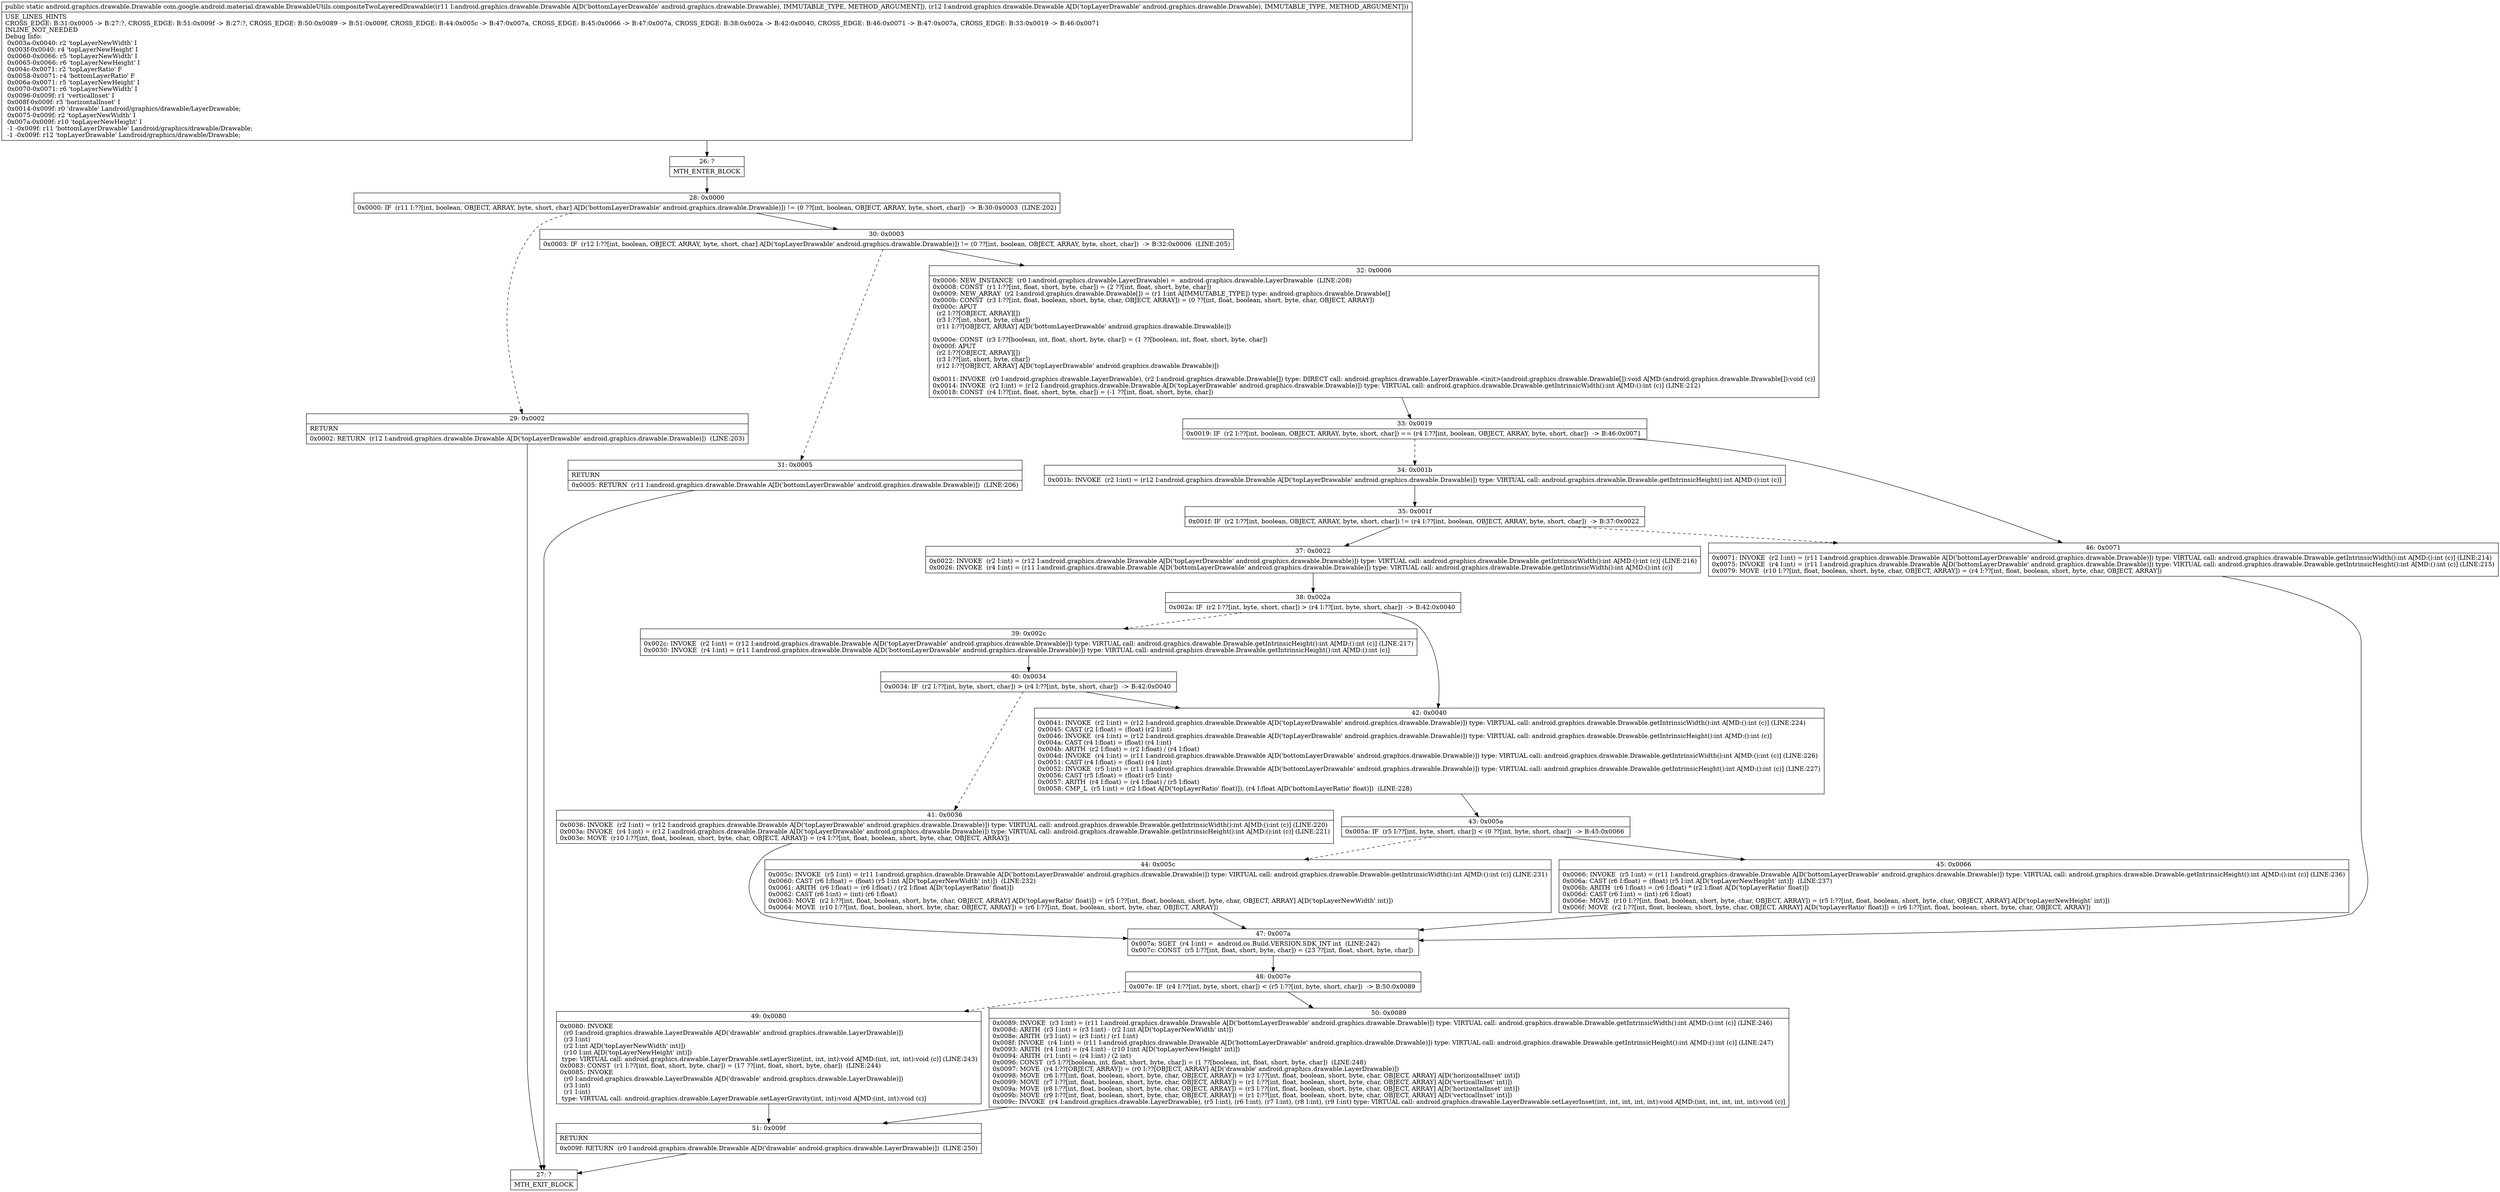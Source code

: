 digraph "CFG forcom.google.android.material.drawable.DrawableUtils.compositeTwoLayeredDrawable(Landroid\/graphics\/drawable\/Drawable;Landroid\/graphics\/drawable\/Drawable;)Landroid\/graphics\/drawable\/Drawable;" {
Node_26 [shape=record,label="{26\:\ ?|MTH_ENTER_BLOCK\l}"];
Node_28 [shape=record,label="{28\:\ 0x0000|0x0000: IF  (r11 I:??[int, boolean, OBJECT, ARRAY, byte, short, char] A[D('bottomLayerDrawable' android.graphics.drawable.Drawable)]) != (0 ??[int, boolean, OBJECT, ARRAY, byte, short, char])  \-\> B:30:0x0003  (LINE:202)\l}"];
Node_29 [shape=record,label="{29\:\ 0x0002|RETURN\l|0x0002: RETURN  (r12 I:android.graphics.drawable.Drawable A[D('topLayerDrawable' android.graphics.drawable.Drawable)])  (LINE:203)\l}"];
Node_27 [shape=record,label="{27\:\ ?|MTH_EXIT_BLOCK\l}"];
Node_30 [shape=record,label="{30\:\ 0x0003|0x0003: IF  (r12 I:??[int, boolean, OBJECT, ARRAY, byte, short, char] A[D('topLayerDrawable' android.graphics.drawable.Drawable)]) != (0 ??[int, boolean, OBJECT, ARRAY, byte, short, char])  \-\> B:32:0x0006  (LINE:205)\l}"];
Node_31 [shape=record,label="{31\:\ 0x0005|RETURN\l|0x0005: RETURN  (r11 I:android.graphics.drawable.Drawable A[D('bottomLayerDrawable' android.graphics.drawable.Drawable)])  (LINE:206)\l}"];
Node_32 [shape=record,label="{32\:\ 0x0006|0x0006: NEW_INSTANCE  (r0 I:android.graphics.drawable.LayerDrawable) =  android.graphics.drawable.LayerDrawable  (LINE:208)\l0x0008: CONST  (r1 I:??[int, float, short, byte, char]) = (2 ??[int, float, short, byte, char]) \l0x0009: NEW_ARRAY  (r2 I:android.graphics.drawable.Drawable[]) = (r1 I:int A[IMMUTABLE_TYPE]) type: android.graphics.drawable.Drawable[] \l0x000b: CONST  (r3 I:??[int, float, boolean, short, byte, char, OBJECT, ARRAY]) = (0 ??[int, float, boolean, short, byte, char, OBJECT, ARRAY]) \l0x000c: APUT  \l  (r2 I:??[OBJECT, ARRAY][])\l  (r3 I:??[int, short, byte, char])\l  (r11 I:??[OBJECT, ARRAY] A[D('bottomLayerDrawable' android.graphics.drawable.Drawable)])\l \l0x000e: CONST  (r3 I:??[boolean, int, float, short, byte, char]) = (1 ??[boolean, int, float, short, byte, char]) \l0x000f: APUT  \l  (r2 I:??[OBJECT, ARRAY][])\l  (r3 I:??[int, short, byte, char])\l  (r12 I:??[OBJECT, ARRAY] A[D('topLayerDrawable' android.graphics.drawable.Drawable)])\l \l0x0011: INVOKE  (r0 I:android.graphics.drawable.LayerDrawable), (r2 I:android.graphics.drawable.Drawable[]) type: DIRECT call: android.graphics.drawable.LayerDrawable.\<init\>(android.graphics.drawable.Drawable[]):void A[MD:(android.graphics.drawable.Drawable[]):void (c)]\l0x0014: INVOKE  (r2 I:int) = (r12 I:android.graphics.drawable.Drawable A[D('topLayerDrawable' android.graphics.drawable.Drawable)]) type: VIRTUAL call: android.graphics.drawable.Drawable.getIntrinsicWidth():int A[MD:():int (c)] (LINE:212)\l0x0018: CONST  (r4 I:??[int, float, short, byte, char]) = (\-1 ??[int, float, short, byte, char]) \l}"];
Node_33 [shape=record,label="{33\:\ 0x0019|0x0019: IF  (r2 I:??[int, boolean, OBJECT, ARRAY, byte, short, char]) == (r4 I:??[int, boolean, OBJECT, ARRAY, byte, short, char])  \-\> B:46:0x0071 \l}"];
Node_34 [shape=record,label="{34\:\ 0x001b|0x001b: INVOKE  (r2 I:int) = (r12 I:android.graphics.drawable.Drawable A[D('topLayerDrawable' android.graphics.drawable.Drawable)]) type: VIRTUAL call: android.graphics.drawable.Drawable.getIntrinsicHeight():int A[MD:():int (c)]\l}"];
Node_35 [shape=record,label="{35\:\ 0x001f|0x001f: IF  (r2 I:??[int, boolean, OBJECT, ARRAY, byte, short, char]) != (r4 I:??[int, boolean, OBJECT, ARRAY, byte, short, char])  \-\> B:37:0x0022 \l}"];
Node_37 [shape=record,label="{37\:\ 0x0022|0x0022: INVOKE  (r2 I:int) = (r12 I:android.graphics.drawable.Drawable A[D('topLayerDrawable' android.graphics.drawable.Drawable)]) type: VIRTUAL call: android.graphics.drawable.Drawable.getIntrinsicWidth():int A[MD:():int (c)] (LINE:216)\l0x0026: INVOKE  (r4 I:int) = (r11 I:android.graphics.drawable.Drawable A[D('bottomLayerDrawable' android.graphics.drawable.Drawable)]) type: VIRTUAL call: android.graphics.drawable.Drawable.getIntrinsicWidth():int A[MD:():int (c)]\l}"];
Node_38 [shape=record,label="{38\:\ 0x002a|0x002a: IF  (r2 I:??[int, byte, short, char]) \> (r4 I:??[int, byte, short, char])  \-\> B:42:0x0040 \l}"];
Node_39 [shape=record,label="{39\:\ 0x002c|0x002c: INVOKE  (r2 I:int) = (r12 I:android.graphics.drawable.Drawable A[D('topLayerDrawable' android.graphics.drawable.Drawable)]) type: VIRTUAL call: android.graphics.drawable.Drawable.getIntrinsicHeight():int A[MD:():int (c)] (LINE:217)\l0x0030: INVOKE  (r4 I:int) = (r11 I:android.graphics.drawable.Drawable A[D('bottomLayerDrawable' android.graphics.drawable.Drawable)]) type: VIRTUAL call: android.graphics.drawable.Drawable.getIntrinsicHeight():int A[MD:():int (c)]\l}"];
Node_40 [shape=record,label="{40\:\ 0x0034|0x0034: IF  (r2 I:??[int, byte, short, char]) \> (r4 I:??[int, byte, short, char])  \-\> B:42:0x0040 \l}"];
Node_41 [shape=record,label="{41\:\ 0x0036|0x0036: INVOKE  (r2 I:int) = (r12 I:android.graphics.drawable.Drawable A[D('topLayerDrawable' android.graphics.drawable.Drawable)]) type: VIRTUAL call: android.graphics.drawable.Drawable.getIntrinsicWidth():int A[MD:():int (c)] (LINE:220)\l0x003a: INVOKE  (r4 I:int) = (r12 I:android.graphics.drawable.Drawable A[D('topLayerDrawable' android.graphics.drawable.Drawable)]) type: VIRTUAL call: android.graphics.drawable.Drawable.getIntrinsicHeight():int A[MD:():int (c)] (LINE:221)\l0x003e: MOVE  (r10 I:??[int, float, boolean, short, byte, char, OBJECT, ARRAY]) = (r4 I:??[int, float, boolean, short, byte, char, OBJECT, ARRAY]) \l}"];
Node_47 [shape=record,label="{47\:\ 0x007a|0x007a: SGET  (r4 I:int) =  android.os.Build.VERSION.SDK_INT int  (LINE:242)\l0x007c: CONST  (r5 I:??[int, float, short, byte, char]) = (23 ??[int, float, short, byte, char]) \l}"];
Node_48 [shape=record,label="{48\:\ 0x007e|0x007e: IF  (r4 I:??[int, byte, short, char]) \< (r5 I:??[int, byte, short, char])  \-\> B:50:0x0089 \l}"];
Node_49 [shape=record,label="{49\:\ 0x0080|0x0080: INVOKE  \l  (r0 I:android.graphics.drawable.LayerDrawable A[D('drawable' android.graphics.drawable.LayerDrawable)])\l  (r3 I:int)\l  (r2 I:int A[D('topLayerNewWidth' int)])\l  (r10 I:int A[D('topLayerNewHeight' int)])\l type: VIRTUAL call: android.graphics.drawable.LayerDrawable.setLayerSize(int, int, int):void A[MD:(int, int, int):void (c)] (LINE:243)\l0x0083: CONST  (r1 I:??[int, float, short, byte, char]) = (17 ??[int, float, short, byte, char])  (LINE:244)\l0x0085: INVOKE  \l  (r0 I:android.graphics.drawable.LayerDrawable A[D('drawable' android.graphics.drawable.LayerDrawable)])\l  (r3 I:int)\l  (r1 I:int)\l type: VIRTUAL call: android.graphics.drawable.LayerDrawable.setLayerGravity(int, int):void A[MD:(int, int):void (c)]\l}"];
Node_51 [shape=record,label="{51\:\ 0x009f|RETURN\l|0x009f: RETURN  (r0 I:android.graphics.drawable.Drawable A[D('drawable' android.graphics.drawable.LayerDrawable)])  (LINE:250)\l}"];
Node_50 [shape=record,label="{50\:\ 0x0089|0x0089: INVOKE  (r3 I:int) = (r11 I:android.graphics.drawable.Drawable A[D('bottomLayerDrawable' android.graphics.drawable.Drawable)]) type: VIRTUAL call: android.graphics.drawable.Drawable.getIntrinsicWidth():int A[MD:():int (c)] (LINE:246)\l0x008d: ARITH  (r3 I:int) = (r3 I:int) \- (r2 I:int A[D('topLayerNewWidth' int)]) \l0x008e: ARITH  (r3 I:int) = (r3 I:int) \/ (r1 I:int) \l0x008f: INVOKE  (r4 I:int) = (r11 I:android.graphics.drawable.Drawable A[D('bottomLayerDrawable' android.graphics.drawable.Drawable)]) type: VIRTUAL call: android.graphics.drawable.Drawable.getIntrinsicHeight():int A[MD:():int (c)] (LINE:247)\l0x0093: ARITH  (r4 I:int) = (r4 I:int) \- (r10 I:int A[D('topLayerNewHeight' int)]) \l0x0094: ARITH  (r1 I:int) = (r4 I:int) \/ (2 int) \l0x0096: CONST  (r5 I:??[boolean, int, float, short, byte, char]) = (1 ??[boolean, int, float, short, byte, char])  (LINE:248)\l0x0097: MOVE  (r4 I:??[OBJECT, ARRAY]) = (r0 I:??[OBJECT, ARRAY] A[D('drawable' android.graphics.drawable.LayerDrawable)]) \l0x0098: MOVE  (r6 I:??[int, float, boolean, short, byte, char, OBJECT, ARRAY]) = (r3 I:??[int, float, boolean, short, byte, char, OBJECT, ARRAY] A[D('horizontalInset' int)]) \l0x0099: MOVE  (r7 I:??[int, float, boolean, short, byte, char, OBJECT, ARRAY]) = (r1 I:??[int, float, boolean, short, byte, char, OBJECT, ARRAY] A[D('verticalInset' int)]) \l0x009a: MOVE  (r8 I:??[int, float, boolean, short, byte, char, OBJECT, ARRAY]) = (r3 I:??[int, float, boolean, short, byte, char, OBJECT, ARRAY] A[D('horizontalInset' int)]) \l0x009b: MOVE  (r9 I:??[int, float, boolean, short, byte, char, OBJECT, ARRAY]) = (r1 I:??[int, float, boolean, short, byte, char, OBJECT, ARRAY] A[D('verticalInset' int)]) \l0x009c: INVOKE  (r4 I:android.graphics.drawable.LayerDrawable), (r5 I:int), (r6 I:int), (r7 I:int), (r8 I:int), (r9 I:int) type: VIRTUAL call: android.graphics.drawable.LayerDrawable.setLayerInset(int, int, int, int, int):void A[MD:(int, int, int, int, int):void (c)]\l}"];
Node_42 [shape=record,label="{42\:\ 0x0040|0x0041: INVOKE  (r2 I:int) = (r12 I:android.graphics.drawable.Drawable A[D('topLayerDrawable' android.graphics.drawable.Drawable)]) type: VIRTUAL call: android.graphics.drawable.Drawable.getIntrinsicWidth():int A[MD:():int (c)] (LINE:224)\l0x0045: CAST (r2 I:float) = (float) (r2 I:int) \l0x0046: INVOKE  (r4 I:int) = (r12 I:android.graphics.drawable.Drawable A[D('topLayerDrawable' android.graphics.drawable.Drawable)]) type: VIRTUAL call: android.graphics.drawable.Drawable.getIntrinsicHeight():int A[MD:():int (c)]\l0x004a: CAST (r4 I:float) = (float) (r4 I:int) \l0x004b: ARITH  (r2 I:float) = (r2 I:float) \/ (r4 I:float) \l0x004d: INVOKE  (r4 I:int) = (r11 I:android.graphics.drawable.Drawable A[D('bottomLayerDrawable' android.graphics.drawable.Drawable)]) type: VIRTUAL call: android.graphics.drawable.Drawable.getIntrinsicWidth():int A[MD:():int (c)] (LINE:226)\l0x0051: CAST (r4 I:float) = (float) (r4 I:int) \l0x0052: INVOKE  (r5 I:int) = (r11 I:android.graphics.drawable.Drawable A[D('bottomLayerDrawable' android.graphics.drawable.Drawable)]) type: VIRTUAL call: android.graphics.drawable.Drawable.getIntrinsicHeight():int A[MD:():int (c)] (LINE:227)\l0x0056: CAST (r5 I:float) = (float) (r5 I:int) \l0x0057: ARITH  (r4 I:float) = (r4 I:float) \/ (r5 I:float) \l0x0058: CMP_L  (r5 I:int) = (r2 I:float A[D('topLayerRatio' float)]), (r4 I:float A[D('bottomLayerRatio' float)])  (LINE:228)\l}"];
Node_43 [shape=record,label="{43\:\ 0x005a|0x005a: IF  (r5 I:??[int, byte, short, char]) \< (0 ??[int, byte, short, char])  \-\> B:45:0x0066 \l}"];
Node_44 [shape=record,label="{44\:\ 0x005c|0x005c: INVOKE  (r5 I:int) = (r11 I:android.graphics.drawable.Drawable A[D('bottomLayerDrawable' android.graphics.drawable.Drawable)]) type: VIRTUAL call: android.graphics.drawable.Drawable.getIntrinsicWidth():int A[MD:():int (c)] (LINE:231)\l0x0060: CAST (r6 I:float) = (float) (r5 I:int A[D('topLayerNewWidth' int)])  (LINE:232)\l0x0061: ARITH  (r6 I:float) = (r6 I:float) \/ (r2 I:float A[D('topLayerRatio' float)]) \l0x0062: CAST (r6 I:int) = (int) (r6 I:float) \l0x0063: MOVE  (r2 I:??[int, float, boolean, short, byte, char, OBJECT, ARRAY] A[D('topLayerRatio' float)]) = (r5 I:??[int, float, boolean, short, byte, char, OBJECT, ARRAY] A[D('topLayerNewWidth' int)]) \l0x0064: MOVE  (r10 I:??[int, float, boolean, short, byte, char, OBJECT, ARRAY]) = (r6 I:??[int, float, boolean, short, byte, char, OBJECT, ARRAY]) \l}"];
Node_45 [shape=record,label="{45\:\ 0x0066|0x0066: INVOKE  (r5 I:int) = (r11 I:android.graphics.drawable.Drawable A[D('bottomLayerDrawable' android.graphics.drawable.Drawable)]) type: VIRTUAL call: android.graphics.drawable.Drawable.getIntrinsicHeight():int A[MD:():int (c)] (LINE:236)\l0x006a: CAST (r6 I:float) = (float) (r5 I:int A[D('topLayerNewHeight' int)])  (LINE:237)\l0x006b: ARITH  (r6 I:float) = (r6 I:float) * (r2 I:float A[D('topLayerRatio' float)]) \l0x006d: CAST (r6 I:int) = (int) (r6 I:float) \l0x006e: MOVE  (r10 I:??[int, float, boolean, short, byte, char, OBJECT, ARRAY]) = (r5 I:??[int, float, boolean, short, byte, char, OBJECT, ARRAY] A[D('topLayerNewHeight' int)]) \l0x006f: MOVE  (r2 I:??[int, float, boolean, short, byte, char, OBJECT, ARRAY] A[D('topLayerRatio' float)]) = (r6 I:??[int, float, boolean, short, byte, char, OBJECT, ARRAY]) \l}"];
Node_46 [shape=record,label="{46\:\ 0x0071|0x0071: INVOKE  (r2 I:int) = (r11 I:android.graphics.drawable.Drawable A[D('bottomLayerDrawable' android.graphics.drawable.Drawable)]) type: VIRTUAL call: android.graphics.drawable.Drawable.getIntrinsicWidth():int A[MD:():int (c)] (LINE:214)\l0x0075: INVOKE  (r4 I:int) = (r11 I:android.graphics.drawable.Drawable A[D('bottomLayerDrawable' android.graphics.drawable.Drawable)]) type: VIRTUAL call: android.graphics.drawable.Drawable.getIntrinsicHeight():int A[MD:():int (c)] (LINE:215)\l0x0079: MOVE  (r10 I:??[int, float, boolean, short, byte, char, OBJECT, ARRAY]) = (r4 I:??[int, float, boolean, short, byte, char, OBJECT, ARRAY]) \l}"];
MethodNode[shape=record,label="{public static android.graphics.drawable.Drawable com.google.android.material.drawable.DrawableUtils.compositeTwoLayeredDrawable((r11 I:android.graphics.drawable.Drawable A[D('bottomLayerDrawable' android.graphics.drawable.Drawable), IMMUTABLE_TYPE, METHOD_ARGUMENT]), (r12 I:android.graphics.drawable.Drawable A[D('topLayerDrawable' android.graphics.drawable.Drawable), IMMUTABLE_TYPE, METHOD_ARGUMENT]))  | USE_LINES_HINTS\lCROSS_EDGE: B:31:0x0005 \-\> B:27:?, CROSS_EDGE: B:51:0x009f \-\> B:27:?, CROSS_EDGE: B:50:0x0089 \-\> B:51:0x009f, CROSS_EDGE: B:44:0x005c \-\> B:47:0x007a, CROSS_EDGE: B:45:0x0066 \-\> B:47:0x007a, CROSS_EDGE: B:38:0x002a \-\> B:42:0x0040, CROSS_EDGE: B:46:0x0071 \-\> B:47:0x007a, CROSS_EDGE: B:33:0x0019 \-\> B:46:0x0071\lINLINE_NOT_NEEDED\lDebug Info:\l  0x003a\-0x0040: r2 'topLayerNewWidth' I\l  0x003f\-0x0040: r4 'topLayerNewHeight' I\l  0x0060\-0x0066: r5 'topLayerNewWidth' I\l  0x0065\-0x0066: r6 'topLayerNewHeight' I\l  0x004c\-0x0071: r2 'topLayerRatio' F\l  0x0058\-0x0071: r4 'bottomLayerRatio' F\l  0x006a\-0x0071: r5 'topLayerNewHeight' I\l  0x0070\-0x0071: r6 'topLayerNewWidth' I\l  0x0096\-0x009f: r1 'verticalInset' I\l  0x008f\-0x009f: r3 'horizontalInset' I\l  0x0014\-0x009f: r0 'drawable' Landroid\/graphics\/drawable\/LayerDrawable;\l  0x0075\-0x009f: r2 'topLayerNewWidth' I\l  0x007a\-0x009f: r10 'topLayerNewHeight' I\l  \-1 \-0x009f: r11 'bottomLayerDrawable' Landroid\/graphics\/drawable\/Drawable;\l  \-1 \-0x009f: r12 'topLayerDrawable' Landroid\/graphics\/drawable\/Drawable;\l}"];
MethodNode -> Node_26;Node_26 -> Node_28;
Node_28 -> Node_29[style=dashed];
Node_28 -> Node_30;
Node_29 -> Node_27;
Node_30 -> Node_31[style=dashed];
Node_30 -> Node_32;
Node_31 -> Node_27;
Node_32 -> Node_33;
Node_33 -> Node_34[style=dashed];
Node_33 -> Node_46;
Node_34 -> Node_35;
Node_35 -> Node_37;
Node_35 -> Node_46[style=dashed];
Node_37 -> Node_38;
Node_38 -> Node_39[style=dashed];
Node_38 -> Node_42;
Node_39 -> Node_40;
Node_40 -> Node_41[style=dashed];
Node_40 -> Node_42;
Node_41 -> Node_47;
Node_47 -> Node_48;
Node_48 -> Node_49[style=dashed];
Node_48 -> Node_50;
Node_49 -> Node_51;
Node_51 -> Node_27;
Node_50 -> Node_51;
Node_42 -> Node_43;
Node_43 -> Node_44[style=dashed];
Node_43 -> Node_45;
Node_44 -> Node_47;
Node_45 -> Node_47;
Node_46 -> Node_47;
}

